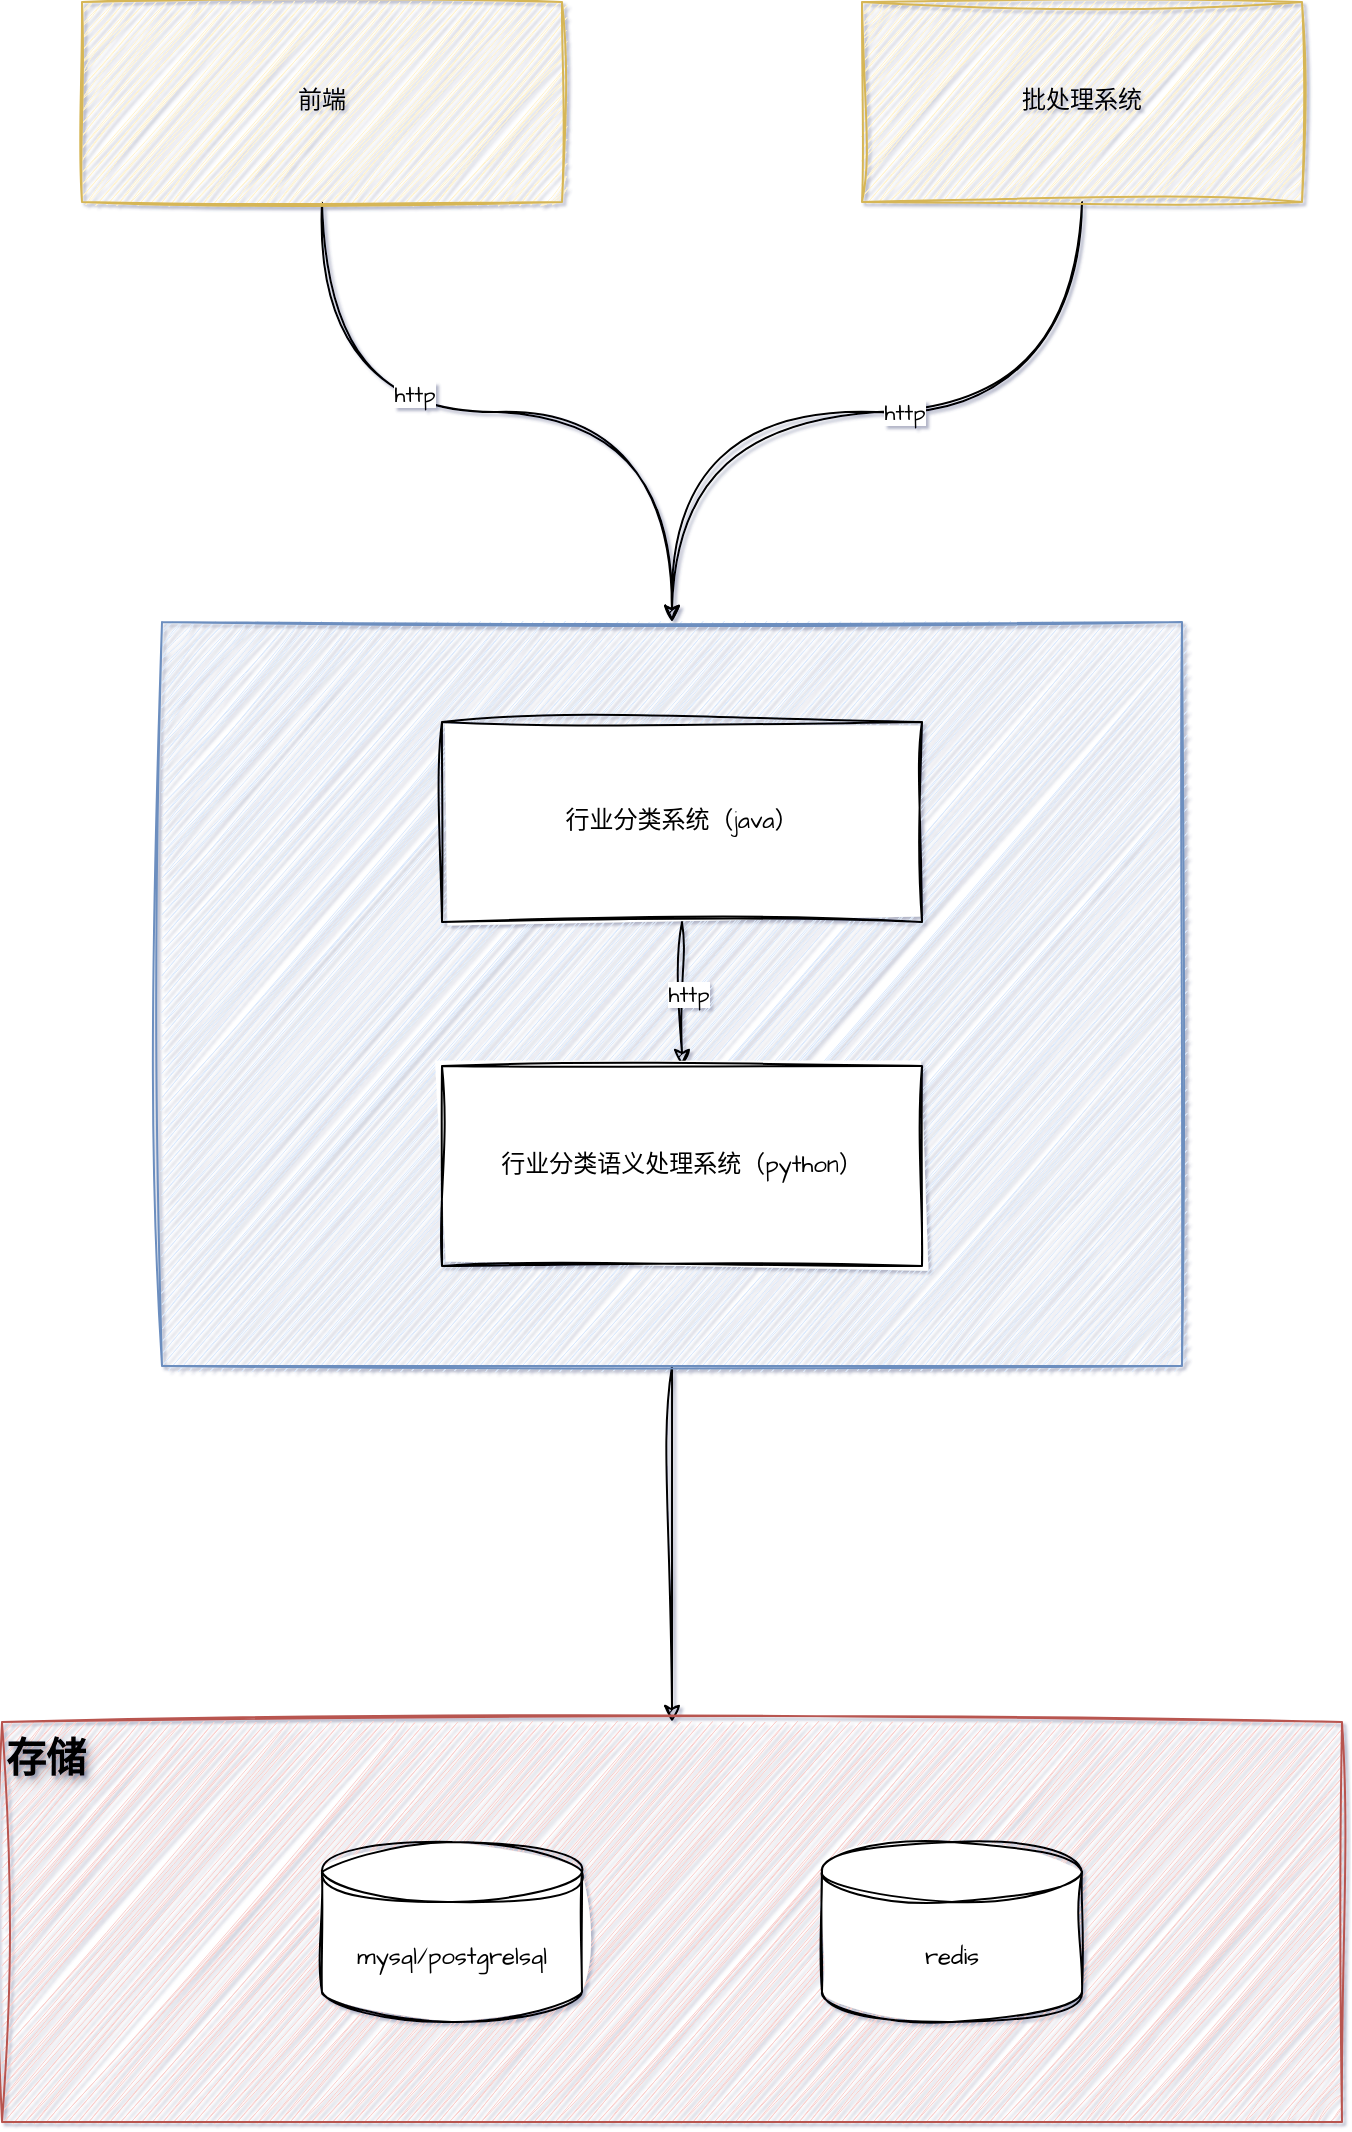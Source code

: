 <mxfile version="26.0.16">
  <diagram id="44fRsRtHvu8S_mxGp49I" name="行业分类系统架构">
    <mxGraphModel dx="1735" dy="1100" grid="1" gridSize="10" guides="1" tooltips="1" connect="1" arrows="1" fold="1" page="1" pageScale="1" pageWidth="827" pageHeight="1169" math="0" shadow="1">
      <root>
        <mxCell id="0" />
        <mxCell id="1" parent="0" />
        <mxCell id="VRB0VoYjzeV-NrSiKLs--17" style="edgeStyle=orthogonalEdgeStyle;sketch=1;hachureGap=4;jiggle=2;curveFitting=1;orthogonalLoop=1;jettySize=auto;html=1;exitX=0.5;exitY=1;exitDx=0;exitDy=0;entryX=0.5;entryY=0;entryDx=0;entryDy=0;fontFamily=Architects Daughter;fontSource=https%3A%2F%2Ffonts.googleapis.com%2Fcss%3Ffamily%3DArchitects%2BDaughter;" edge="1" parent="1" source="VRB0VoYjzeV-NrSiKLs--10" target="VRB0VoYjzeV-NrSiKLs--8">
          <mxGeometry relative="1" as="geometry" />
        </mxCell>
        <mxCell id="VRB0VoYjzeV-NrSiKLs--10" value="" style="rounded=0;whiteSpace=wrap;html=1;sketch=1;hachureGap=4;jiggle=2;curveFitting=1;fontFamily=Architects Daughter;fontSource=https%3A%2F%2Ffonts.googleapis.com%2Fcss%3Ffamily%3DArchitects%2BDaughter;fillColor=#dae8fc;strokeColor=#6c8ebf;" vertex="1" parent="1">
          <mxGeometry x="150" y="360" width="510" height="372" as="geometry" />
        </mxCell>
        <mxCell id="VRB0VoYjzeV-NrSiKLs--12" style="edgeStyle=orthogonalEdgeStyle;sketch=1;hachureGap=4;jiggle=2;curveFitting=1;orthogonalLoop=1;jettySize=auto;html=1;exitX=0.5;exitY=1;exitDx=0;exitDy=0;entryX=0.5;entryY=0;entryDx=0;entryDy=0;fontFamily=Architects Daughter;fontSource=https%3A%2F%2Ffonts.googleapis.com%2Fcss%3Ffamily%3DArchitects%2BDaughter;rounded=0;curved=1;" edge="1" parent="1" source="VRB0VoYjzeV-NrSiKLs--1" target="VRB0VoYjzeV-NrSiKLs--10">
          <mxGeometry relative="1" as="geometry" />
        </mxCell>
        <mxCell id="VRB0VoYjzeV-NrSiKLs--14" value="http" style="edgeLabel;html=1;align=center;verticalAlign=middle;resizable=0;points=[];sketch=1;hachureGap=4;jiggle=2;curveFitting=1;fontFamily=Architects Daughter;fontSource=https%3A%2F%2Ffonts.googleapis.com%2Fcss%3Ffamily%3DArchitects%2BDaughter;" vertex="1" connectable="0" parent="VRB0VoYjzeV-NrSiKLs--12">
          <mxGeometry x="-0.215" y="9" relative="1" as="geometry">
            <mxPoint as="offset" />
          </mxGeometry>
        </mxCell>
        <mxCell id="VRB0VoYjzeV-NrSiKLs--1" value="&lt;div&gt;前端&lt;/div&gt;" style="rounded=0;whiteSpace=wrap;html=1;sketch=1;hachureGap=4;jiggle=2;curveFitting=1;fontFamily=Architects Daughter;fontSource=https%3A%2F%2Ffonts.googleapis.com%2Fcss%3Ffamily%3DArchitects%2BDaughter;fillColor=#fff2cc;strokeColor=#d6b656;" vertex="1" parent="1">
          <mxGeometry x="110" y="50" width="240" height="100" as="geometry" />
        </mxCell>
        <mxCell id="VRB0VoYjzeV-NrSiKLs--13" style="edgeStyle=orthogonalEdgeStyle;sketch=1;hachureGap=4;jiggle=2;curveFitting=1;orthogonalLoop=1;jettySize=auto;html=1;exitX=0.5;exitY=1;exitDx=0;exitDy=0;entryX=0.5;entryY=0;entryDx=0;entryDy=0;fontFamily=Architects Daughter;fontSource=https%3A%2F%2Ffonts.googleapis.com%2Fcss%3Ffamily%3DArchitects%2BDaughter;rounded=0;curved=1;" edge="1" parent="1" source="VRB0VoYjzeV-NrSiKLs--2" target="VRB0VoYjzeV-NrSiKLs--10">
          <mxGeometry relative="1" as="geometry" />
        </mxCell>
        <mxCell id="VRB0VoYjzeV-NrSiKLs--15" value="http" style="edgeLabel;html=1;align=center;verticalAlign=middle;resizable=0;points=[];sketch=1;hachureGap=4;jiggle=2;curveFitting=1;fontFamily=Architects Daughter;fontSource=https%3A%2F%2Ffonts.googleapis.com%2Fcss%3Ffamily%3DArchitects%2BDaughter;" vertex="1" connectable="0" parent="VRB0VoYjzeV-NrSiKLs--13">
          <mxGeometry x="-0.063" relative="1" as="geometry">
            <mxPoint as="offset" />
          </mxGeometry>
        </mxCell>
        <mxCell id="VRB0VoYjzeV-NrSiKLs--2" value="批处理系统" style="rounded=0;whiteSpace=wrap;html=1;sketch=1;hachureGap=4;jiggle=2;curveFitting=1;fontFamily=Architects Daughter;fontSource=https%3A%2F%2Ffonts.googleapis.com%2Fcss%3Ffamily%3DArchitects%2BDaughter;fillColor=#fff2cc;strokeColor=#d6b656;" vertex="1" parent="1">
          <mxGeometry x="500" y="50" width="220" height="100" as="geometry" />
        </mxCell>
        <mxCell id="VRB0VoYjzeV-NrSiKLs--11" style="edgeStyle=orthogonalEdgeStyle;sketch=1;hachureGap=4;jiggle=2;curveFitting=1;orthogonalLoop=1;jettySize=auto;html=1;exitX=0.5;exitY=1;exitDx=0;exitDy=0;entryX=0.5;entryY=0;entryDx=0;entryDy=0;fontFamily=Architects Daughter;fontSource=https%3A%2F%2Ffonts.googleapis.com%2Fcss%3Ffamily%3DArchitects%2BDaughter;" edge="1" parent="1" source="VRB0VoYjzeV-NrSiKLs--3" target="VRB0VoYjzeV-NrSiKLs--4">
          <mxGeometry relative="1" as="geometry" />
        </mxCell>
        <mxCell id="VRB0VoYjzeV-NrSiKLs--16" value="http" style="edgeLabel;html=1;align=center;verticalAlign=middle;resizable=0;points=[];sketch=1;hachureGap=4;jiggle=2;curveFitting=1;fontFamily=Architects Daughter;fontSource=https%3A%2F%2Ffonts.googleapis.com%2Fcss%3Ffamily%3DArchitects%2BDaughter;" vertex="1" connectable="0" parent="VRB0VoYjzeV-NrSiKLs--11">
          <mxGeometry x="-0.006" y="3" relative="1" as="geometry">
            <mxPoint as="offset" />
          </mxGeometry>
        </mxCell>
        <mxCell id="VRB0VoYjzeV-NrSiKLs--3" value="行业分类系统（java）" style="rounded=0;whiteSpace=wrap;html=1;sketch=1;hachureGap=4;jiggle=2;curveFitting=1;fontFamily=Architects Daughter;fontSource=https%3A%2F%2Ffonts.googleapis.com%2Fcss%3Ffamily%3DArchitects%2BDaughter;" vertex="1" parent="1">
          <mxGeometry x="290" y="410" width="240" height="100" as="geometry" />
        </mxCell>
        <mxCell id="VRB0VoYjzeV-NrSiKLs--4" value="行业分类语义处理系统（python）" style="rounded=0;whiteSpace=wrap;html=1;sketch=1;hachureGap=4;jiggle=2;curveFitting=1;fontFamily=Architects Daughter;fontSource=https%3A%2F%2Ffonts.googleapis.com%2Fcss%3Ffamily%3DArchitects%2BDaughter;" vertex="1" parent="1">
          <mxGeometry x="290" y="582" width="240" height="100" as="geometry" />
        </mxCell>
        <mxCell id="VRB0VoYjzeV-NrSiKLs--9" value="" style="group" vertex="1" connectable="0" parent="1">
          <mxGeometry x="70" y="910" width="670" height="200" as="geometry" />
        </mxCell>
        <mxCell id="VRB0VoYjzeV-NrSiKLs--8" value="存储" style="rounded=0;whiteSpace=wrap;html=1;sketch=1;hachureGap=4;jiggle=2;curveFitting=1;fontFamily=Architects Daughter;fontSource=https%3A%2F%2Ffonts.googleapis.com%2Fcss%3Ffamily%3DArchitects%2BDaughter;align=left;verticalAlign=top;fontSize=20;fontStyle=1;textShadow=1;fillColor=#f8cecc;strokeColor=#b85450;" vertex="1" parent="VRB0VoYjzeV-NrSiKLs--9">
          <mxGeometry width="670" height="200" as="geometry" />
        </mxCell>
        <mxCell id="VRB0VoYjzeV-NrSiKLs--6" value="redis" style="shape=cylinder3;whiteSpace=wrap;html=1;boundedLbl=1;backgroundOutline=1;size=15;sketch=1;hachureGap=4;jiggle=2;curveFitting=1;fontFamily=Architects Daughter;fontSource=https%3A%2F%2Ffonts.googleapis.com%2Fcss%3Ffamily%3DArchitects%2BDaughter;" vertex="1" parent="VRB0VoYjzeV-NrSiKLs--9">
          <mxGeometry x="410" y="60" width="130" height="90" as="geometry" />
        </mxCell>
        <mxCell id="VRB0VoYjzeV-NrSiKLs--7" value="mysql/postgrelsql" style="shape=cylinder3;whiteSpace=wrap;html=1;boundedLbl=1;backgroundOutline=1;size=15;sketch=1;hachureGap=4;jiggle=2;curveFitting=1;fontFamily=Architects Daughter;fontSource=https%3A%2F%2Ffonts.googleapis.com%2Fcss%3Ffamily%3DArchitects%2BDaughter;" vertex="1" parent="VRB0VoYjzeV-NrSiKLs--9">
          <mxGeometry x="160" y="60" width="130" height="90" as="geometry" />
        </mxCell>
      </root>
    </mxGraphModel>
  </diagram>
</mxfile>
